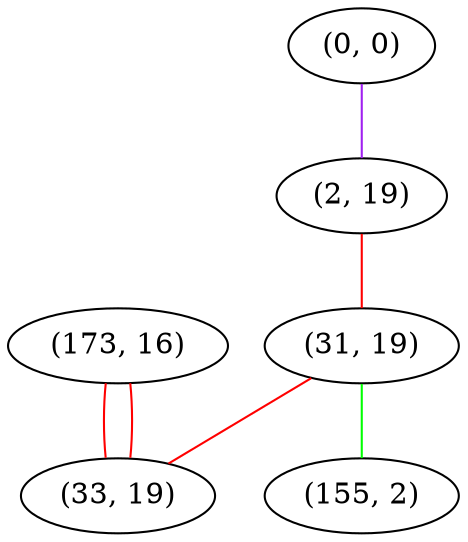 graph "" {
"(0, 0)";
"(2, 19)";
"(31, 19)";
"(173, 16)";
"(33, 19)";
"(155, 2)";
"(0, 0)" -- "(2, 19)"  [color=purple, key=0, weight=4];
"(2, 19)" -- "(31, 19)"  [color=red, key=0, weight=1];
"(31, 19)" -- "(155, 2)"  [color=green, key=0, weight=2];
"(31, 19)" -- "(33, 19)"  [color=red, key=0, weight=1];
"(173, 16)" -- "(33, 19)"  [color=red, key=0, weight=1];
"(173, 16)" -- "(33, 19)"  [color=red, key=1, weight=1];
}

